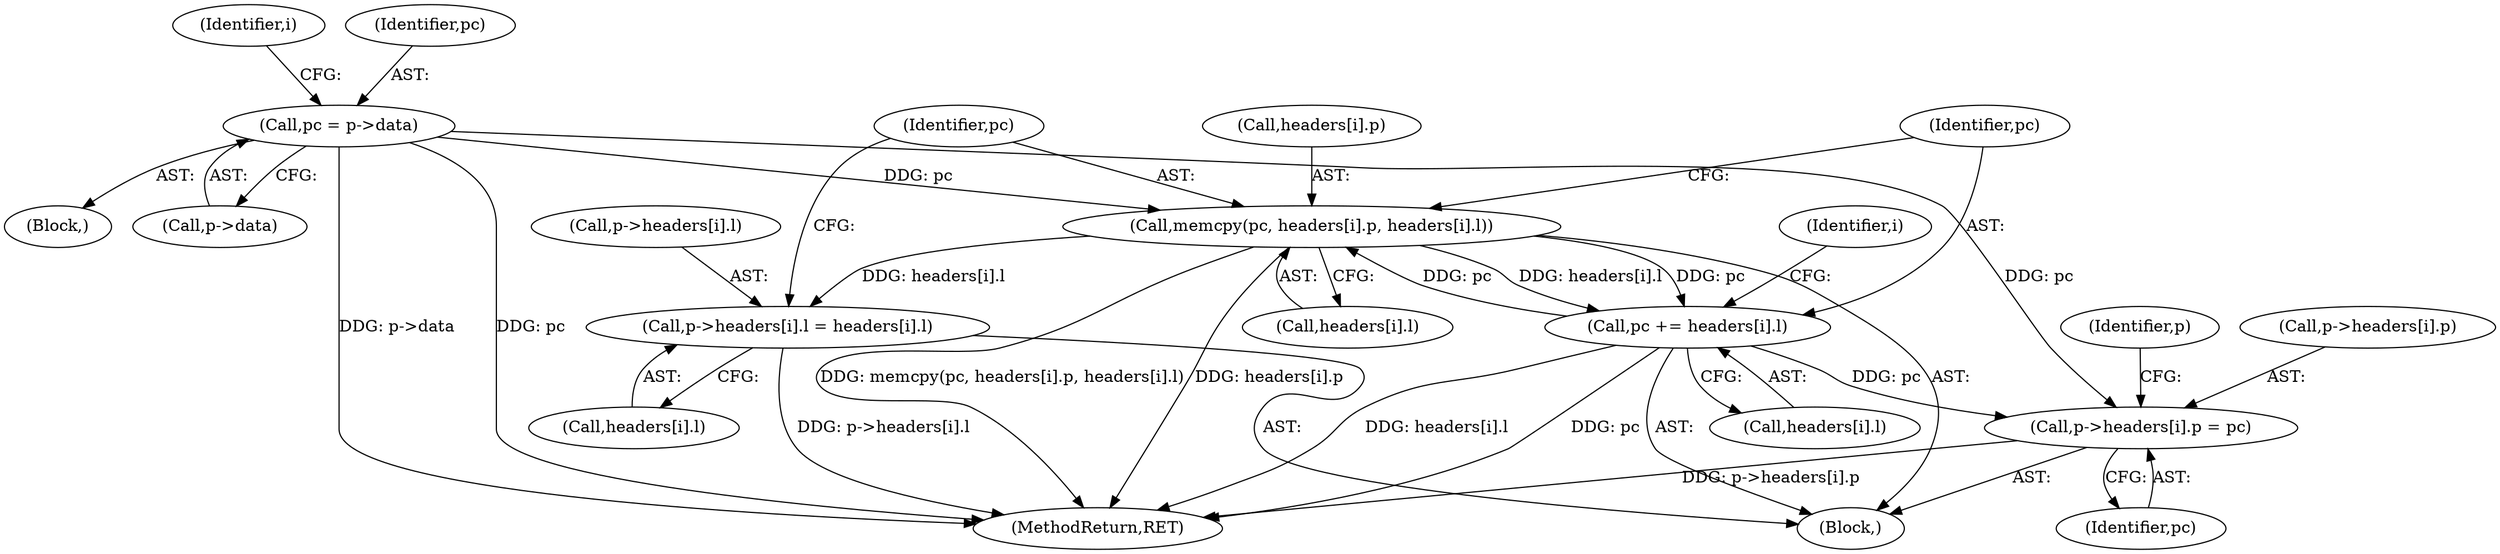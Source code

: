 digraph "0_miniupnp_cd506a67e174a45c6a202eff182a712955ed6d6f@API" {
"1000416" [label="(Call,memcpy(pc, headers[i].p, headers[i].l))"];
"1000379" [label="(Call,pc = p->data)"];
"1000428" [label="(Call,pc += headers[i].l)"];
"1000416" [label="(Call,memcpy(pc, headers[i].p, headers[i].l))"];
"1000403" [label="(Call,p->headers[i].l = headers[i].l)"];
"1000394" [label="(Call,p->headers[i].p = pc)"];
"1000444" [label="(MethodReturn,RET)"];
"1000411" [label="(Call,headers[i].l)"];
"1000386" [label="(Identifier,i)"];
"1000416" [label="(Call,memcpy(pc, headers[i].p, headers[i].l))"];
"1000381" [label="(Call,p->data)"];
"1000380" [label="(Identifier,pc)"];
"1000418" [label="(Call,headers[i].p)"];
"1000393" [label="(Block,)"];
"1000404" [label="(Call,p->headers[i].l)"];
"1000402" [label="(Identifier,pc)"];
"1000429" [label="(Identifier,pc)"];
"1000423" [label="(Call,headers[i].l)"];
"1000407" [label="(Identifier,p)"];
"1000428" [label="(Call,pc += headers[i].l)"];
"1000430" [label="(Call,headers[i].l)"];
"1000333" [label="(Block,)"];
"1000417" [label="(Identifier,pc)"];
"1000394" [label="(Call,p->headers[i].p = pc)"];
"1000395" [label="(Call,p->headers[i].p)"];
"1000379" [label="(Call,pc = p->data)"];
"1000403" [label="(Call,p->headers[i].l = headers[i].l)"];
"1000392" [label="(Identifier,i)"];
"1000416" -> "1000393"  [label="AST: "];
"1000416" -> "1000423"  [label="CFG: "];
"1000417" -> "1000416"  [label="AST: "];
"1000418" -> "1000416"  [label="AST: "];
"1000423" -> "1000416"  [label="AST: "];
"1000429" -> "1000416"  [label="CFG: "];
"1000416" -> "1000444"  [label="DDG: memcpy(pc, headers[i].p, headers[i].l)"];
"1000416" -> "1000444"  [label="DDG: headers[i].p"];
"1000416" -> "1000403"  [label="DDG: headers[i].l"];
"1000379" -> "1000416"  [label="DDG: pc"];
"1000428" -> "1000416"  [label="DDG: pc"];
"1000416" -> "1000428"  [label="DDG: headers[i].l"];
"1000416" -> "1000428"  [label="DDG: pc"];
"1000379" -> "1000333"  [label="AST: "];
"1000379" -> "1000381"  [label="CFG: "];
"1000380" -> "1000379"  [label="AST: "];
"1000381" -> "1000379"  [label="AST: "];
"1000386" -> "1000379"  [label="CFG: "];
"1000379" -> "1000444"  [label="DDG: pc"];
"1000379" -> "1000444"  [label="DDG: p->data"];
"1000379" -> "1000394"  [label="DDG: pc"];
"1000428" -> "1000393"  [label="AST: "];
"1000428" -> "1000430"  [label="CFG: "];
"1000429" -> "1000428"  [label="AST: "];
"1000430" -> "1000428"  [label="AST: "];
"1000392" -> "1000428"  [label="CFG: "];
"1000428" -> "1000444"  [label="DDG: headers[i].l"];
"1000428" -> "1000444"  [label="DDG: pc"];
"1000428" -> "1000394"  [label="DDG: pc"];
"1000403" -> "1000393"  [label="AST: "];
"1000403" -> "1000411"  [label="CFG: "];
"1000404" -> "1000403"  [label="AST: "];
"1000411" -> "1000403"  [label="AST: "];
"1000417" -> "1000403"  [label="CFG: "];
"1000403" -> "1000444"  [label="DDG: p->headers[i].l"];
"1000394" -> "1000393"  [label="AST: "];
"1000394" -> "1000402"  [label="CFG: "];
"1000395" -> "1000394"  [label="AST: "];
"1000402" -> "1000394"  [label="AST: "];
"1000407" -> "1000394"  [label="CFG: "];
"1000394" -> "1000444"  [label="DDG: p->headers[i].p"];
}
